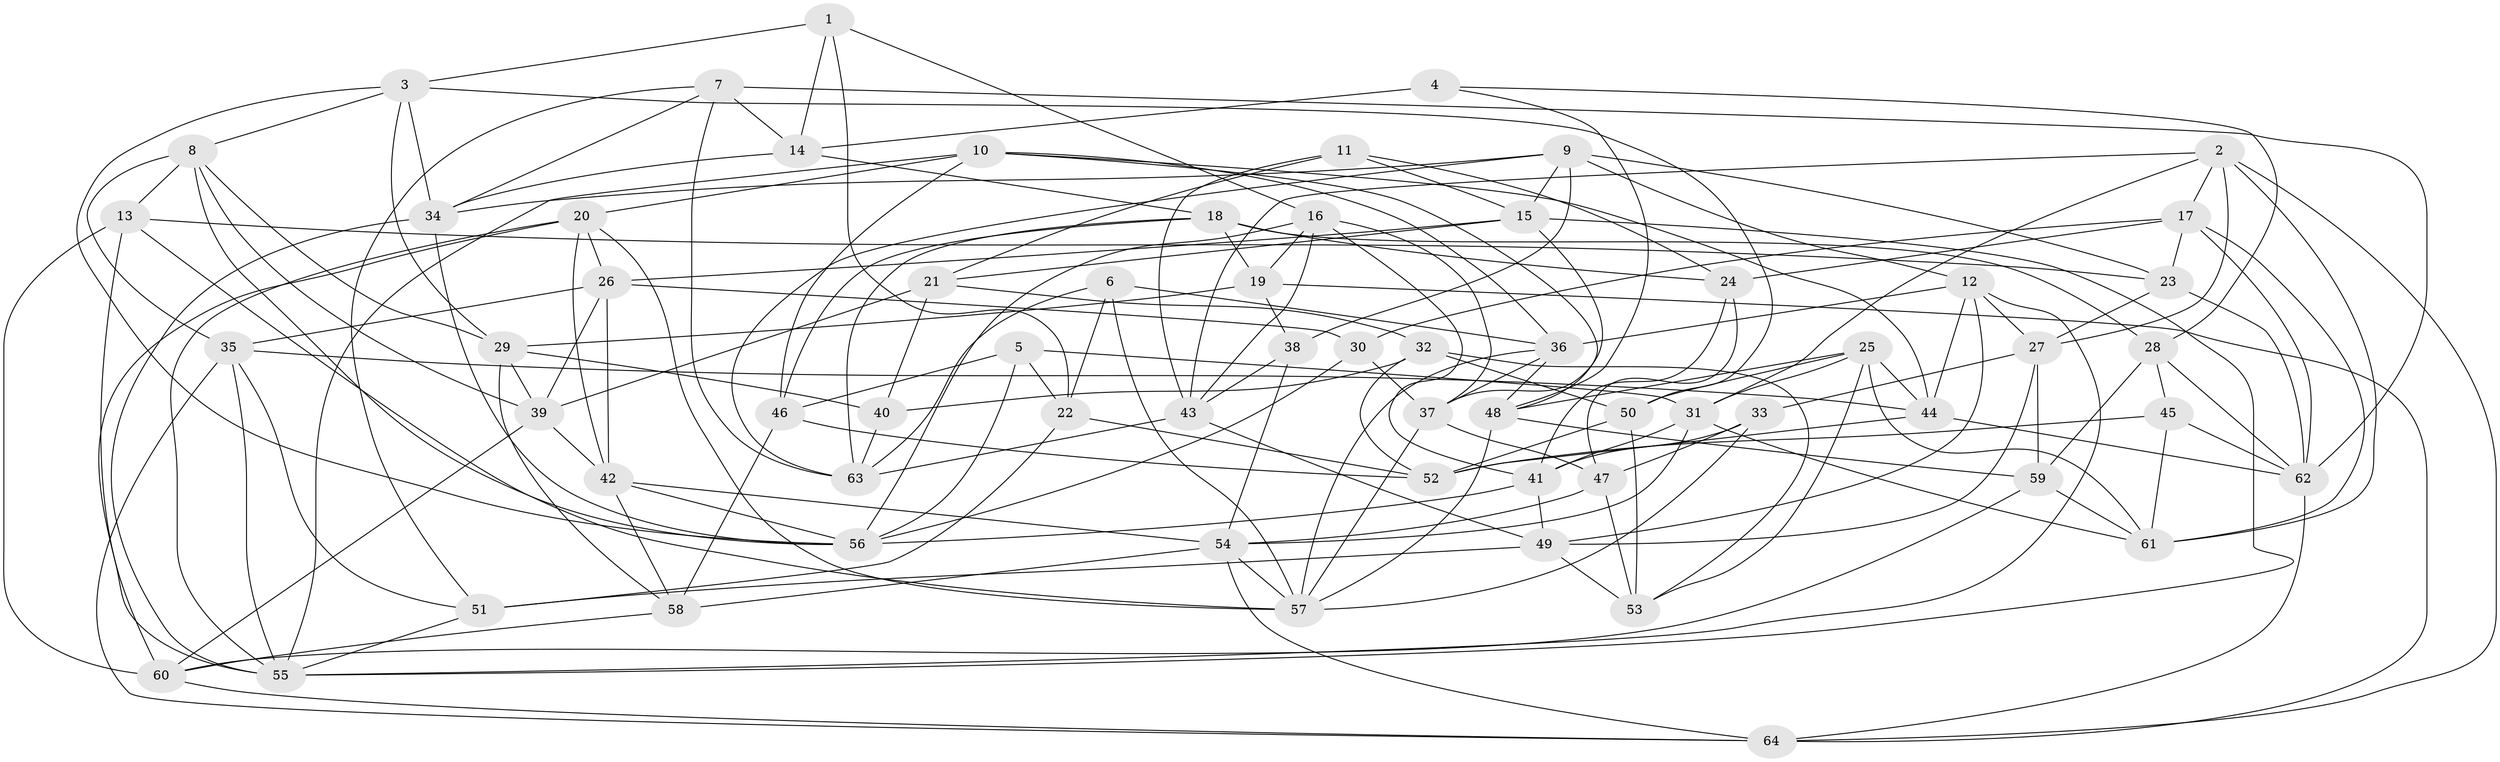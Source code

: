 // original degree distribution, {4: 1.0}
// Generated by graph-tools (version 1.1) at 2025/38/03/04/25 23:38:15]
// undirected, 64 vertices, 177 edges
graph export_dot {
  node [color=gray90,style=filled];
  1;
  2;
  3;
  4;
  5;
  6;
  7;
  8;
  9;
  10;
  11;
  12;
  13;
  14;
  15;
  16;
  17;
  18;
  19;
  20;
  21;
  22;
  23;
  24;
  25;
  26;
  27;
  28;
  29;
  30;
  31;
  32;
  33;
  34;
  35;
  36;
  37;
  38;
  39;
  40;
  41;
  42;
  43;
  44;
  45;
  46;
  47;
  48;
  49;
  50;
  51;
  52;
  53;
  54;
  55;
  56;
  57;
  58;
  59;
  60;
  61;
  62;
  63;
  64;
  1 -- 3 [weight=1.0];
  1 -- 14 [weight=1.0];
  1 -- 16 [weight=1.0];
  1 -- 22 [weight=1.0];
  2 -- 17 [weight=1.0];
  2 -- 27 [weight=1.0];
  2 -- 31 [weight=1.0];
  2 -- 43 [weight=1.0];
  2 -- 61 [weight=1.0];
  2 -- 64 [weight=1.0];
  3 -- 8 [weight=1.0];
  3 -- 29 [weight=1.0];
  3 -- 34 [weight=1.0];
  3 -- 50 [weight=1.0];
  3 -- 56 [weight=1.0];
  4 -- 14 [weight=2.0];
  4 -- 28 [weight=1.0];
  4 -- 48 [weight=1.0];
  5 -- 22 [weight=1.0];
  5 -- 31 [weight=1.0];
  5 -- 46 [weight=1.0];
  5 -- 56 [weight=1.0];
  6 -- 22 [weight=1.0];
  6 -- 36 [weight=1.0];
  6 -- 57 [weight=1.0];
  6 -- 63 [weight=1.0];
  7 -- 14 [weight=1.0];
  7 -- 34 [weight=1.0];
  7 -- 51 [weight=1.0];
  7 -- 62 [weight=2.0];
  7 -- 63 [weight=1.0];
  8 -- 13 [weight=1.0];
  8 -- 29 [weight=1.0];
  8 -- 35 [weight=1.0];
  8 -- 39 [weight=1.0];
  8 -- 56 [weight=1.0];
  9 -- 12 [weight=1.0];
  9 -- 15 [weight=1.0];
  9 -- 23 [weight=1.0];
  9 -- 34 [weight=1.0];
  9 -- 38 [weight=1.0];
  9 -- 63 [weight=1.0];
  10 -- 20 [weight=1.0];
  10 -- 36 [weight=1.0];
  10 -- 44 [weight=1.0];
  10 -- 46 [weight=1.0];
  10 -- 48 [weight=1.0];
  10 -- 55 [weight=1.0];
  11 -- 15 [weight=1.0];
  11 -- 21 [weight=2.0];
  11 -- 24 [weight=2.0];
  11 -- 43 [weight=1.0];
  12 -- 27 [weight=1.0];
  12 -- 36 [weight=1.0];
  12 -- 44 [weight=1.0];
  12 -- 49 [weight=1.0];
  12 -- 55 [weight=1.0];
  13 -- 23 [weight=2.0];
  13 -- 55 [weight=1.0];
  13 -- 57 [weight=1.0];
  13 -- 60 [weight=1.0];
  14 -- 18 [weight=1.0];
  14 -- 34 [weight=1.0];
  15 -- 21 [weight=1.0];
  15 -- 26 [weight=1.0];
  15 -- 37 [weight=1.0];
  15 -- 55 [weight=1.0];
  16 -- 19 [weight=1.0];
  16 -- 37 [weight=1.0];
  16 -- 41 [weight=1.0];
  16 -- 43 [weight=1.0];
  16 -- 56 [weight=1.0];
  17 -- 23 [weight=1.0];
  17 -- 24 [weight=1.0];
  17 -- 30 [weight=1.0];
  17 -- 61 [weight=1.0];
  17 -- 62 [weight=1.0];
  18 -- 19 [weight=1.0];
  18 -- 24 [weight=1.0];
  18 -- 28 [weight=1.0];
  18 -- 46 [weight=1.0];
  18 -- 63 [weight=1.0];
  19 -- 29 [weight=1.0];
  19 -- 38 [weight=2.0];
  19 -- 64 [weight=1.0];
  20 -- 26 [weight=1.0];
  20 -- 42 [weight=1.0];
  20 -- 55 [weight=1.0];
  20 -- 57 [weight=1.0];
  20 -- 60 [weight=1.0];
  21 -- 32 [weight=1.0];
  21 -- 39 [weight=1.0];
  21 -- 40 [weight=1.0];
  22 -- 51 [weight=2.0];
  22 -- 52 [weight=1.0];
  23 -- 27 [weight=1.0];
  23 -- 62 [weight=1.0];
  24 -- 41 [weight=1.0];
  24 -- 47 [weight=1.0];
  25 -- 31 [weight=1.0];
  25 -- 44 [weight=1.0];
  25 -- 48 [weight=1.0];
  25 -- 50 [weight=1.0];
  25 -- 53 [weight=1.0];
  25 -- 61 [weight=1.0];
  26 -- 30 [weight=1.0];
  26 -- 35 [weight=1.0];
  26 -- 39 [weight=1.0];
  26 -- 42 [weight=1.0];
  27 -- 33 [weight=1.0];
  27 -- 49 [weight=1.0];
  27 -- 59 [weight=1.0];
  28 -- 45 [weight=1.0];
  28 -- 59 [weight=2.0];
  28 -- 62 [weight=1.0];
  29 -- 39 [weight=1.0];
  29 -- 40 [weight=1.0];
  29 -- 58 [weight=1.0];
  30 -- 37 [weight=1.0];
  30 -- 56 [weight=1.0];
  31 -- 41 [weight=1.0];
  31 -- 54 [weight=1.0];
  31 -- 61 [weight=1.0];
  32 -- 40 [weight=1.0];
  32 -- 50 [weight=2.0];
  32 -- 52 [weight=1.0];
  32 -- 53 [weight=1.0];
  33 -- 41 [weight=1.0];
  33 -- 47 [weight=1.0];
  33 -- 57 [weight=1.0];
  34 -- 55 [weight=1.0];
  34 -- 56 [weight=1.0];
  35 -- 44 [weight=1.0];
  35 -- 51 [weight=1.0];
  35 -- 55 [weight=1.0];
  35 -- 64 [weight=1.0];
  36 -- 37 [weight=1.0];
  36 -- 48 [weight=1.0];
  36 -- 57 [weight=1.0];
  37 -- 47 [weight=1.0];
  37 -- 57 [weight=1.0];
  38 -- 43 [weight=1.0];
  38 -- 54 [weight=2.0];
  39 -- 42 [weight=1.0];
  39 -- 60 [weight=1.0];
  40 -- 63 [weight=1.0];
  41 -- 49 [weight=1.0];
  41 -- 56 [weight=1.0];
  42 -- 54 [weight=1.0];
  42 -- 56 [weight=1.0];
  42 -- 58 [weight=1.0];
  43 -- 49 [weight=1.0];
  43 -- 63 [weight=1.0];
  44 -- 52 [weight=1.0];
  44 -- 62 [weight=1.0];
  45 -- 52 [weight=1.0];
  45 -- 61 [weight=1.0];
  45 -- 62 [weight=1.0];
  46 -- 52 [weight=1.0];
  46 -- 58 [weight=2.0];
  47 -- 53 [weight=2.0];
  47 -- 54 [weight=1.0];
  48 -- 57 [weight=1.0];
  48 -- 59 [weight=1.0];
  49 -- 51 [weight=1.0];
  49 -- 53 [weight=1.0];
  50 -- 52 [weight=1.0];
  50 -- 53 [weight=1.0];
  51 -- 55 [weight=1.0];
  54 -- 57 [weight=1.0];
  54 -- 58 [weight=1.0];
  54 -- 64 [weight=1.0];
  58 -- 60 [weight=1.0];
  59 -- 60 [weight=1.0];
  59 -- 61 [weight=1.0];
  60 -- 64 [weight=1.0];
  62 -- 64 [weight=1.0];
}
